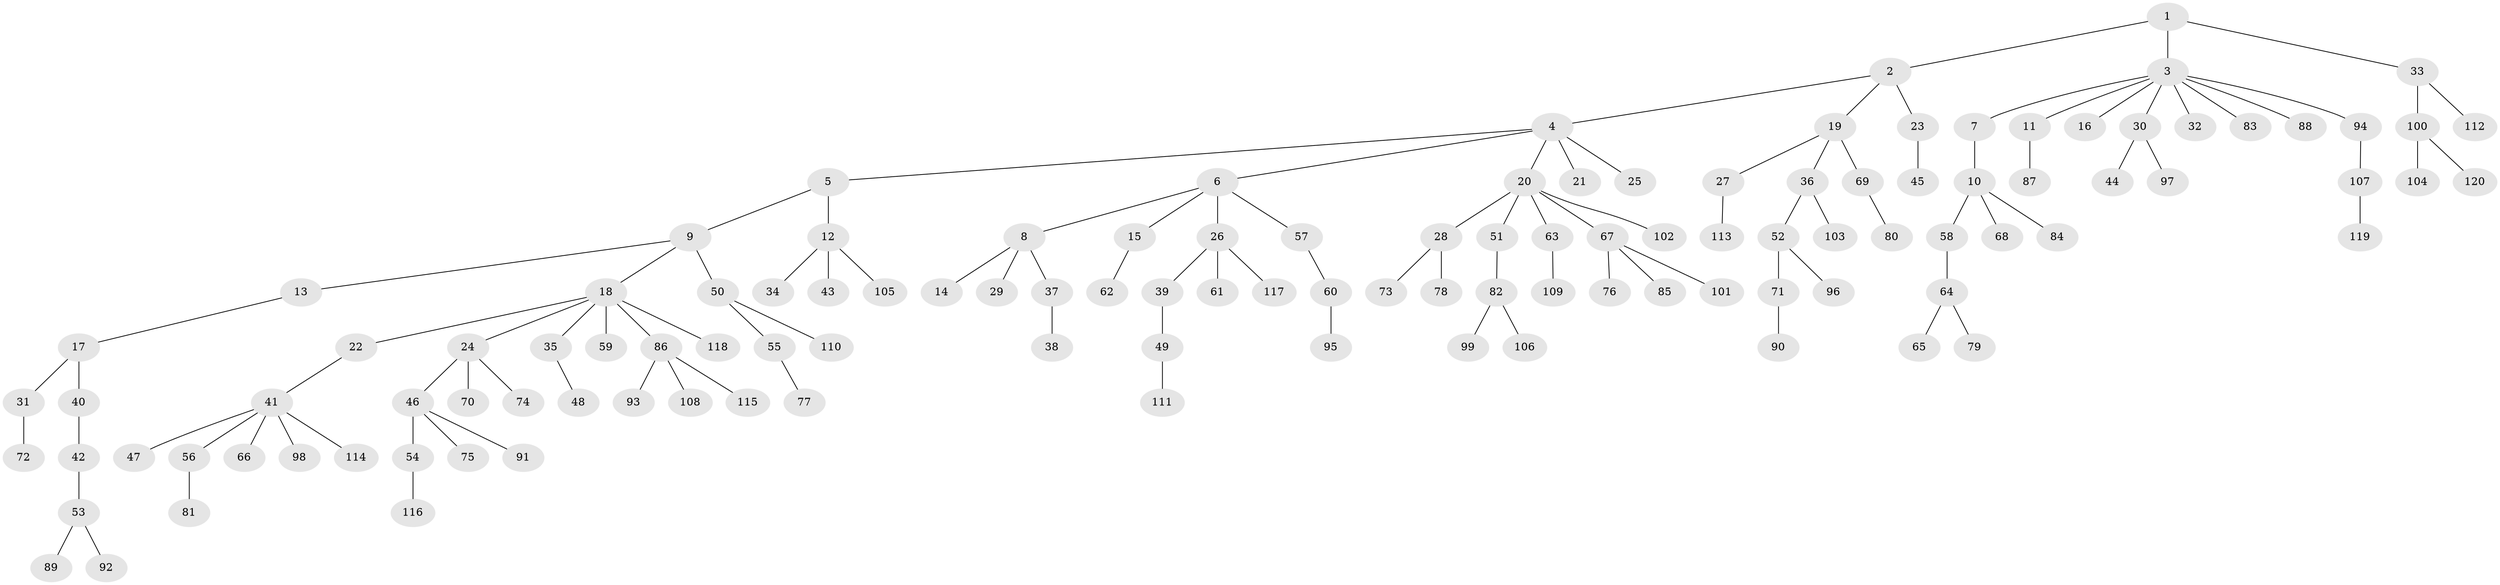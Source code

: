 // coarse degree distribution, {1: 0.9722222222222222, 35: 0.027777777777777776}
// Generated by graph-tools (version 1.1) at 2025/56/03/04/25 21:56:09]
// undirected, 120 vertices, 119 edges
graph export_dot {
graph [start="1"]
  node [color=gray90,style=filled];
  1;
  2;
  3;
  4;
  5;
  6;
  7;
  8;
  9;
  10;
  11;
  12;
  13;
  14;
  15;
  16;
  17;
  18;
  19;
  20;
  21;
  22;
  23;
  24;
  25;
  26;
  27;
  28;
  29;
  30;
  31;
  32;
  33;
  34;
  35;
  36;
  37;
  38;
  39;
  40;
  41;
  42;
  43;
  44;
  45;
  46;
  47;
  48;
  49;
  50;
  51;
  52;
  53;
  54;
  55;
  56;
  57;
  58;
  59;
  60;
  61;
  62;
  63;
  64;
  65;
  66;
  67;
  68;
  69;
  70;
  71;
  72;
  73;
  74;
  75;
  76;
  77;
  78;
  79;
  80;
  81;
  82;
  83;
  84;
  85;
  86;
  87;
  88;
  89;
  90;
  91;
  92;
  93;
  94;
  95;
  96;
  97;
  98;
  99;
  100;
  101;
  102;
  103;
  104;
  105;
  106;
  107;
  108;
  109;
  110;
  111;
  112;
  113;
  114;
  115;
  116;
  117;
  118;
  119;
  120;
  1 -- 2;
  1 -- 3;
  1 -- 33;
  2 -- 4;
  2 -- 19;
  2 -- 23;
  3 -- 7;
  3 -- 11;
  3 -- 16;
  3 -- 30;
  3 -- 32;
  3 -- 83;
  3 -- 88;
  3 -- 94;
  4 -- 5;
  4 -- 6;
  4 -- 20;
  4 -- 21;
  4 -- 25;
  5 -- 9;
  5 -- 12;
  6 -- 8;
  6 -- 15;
  6 -- 26;
  6 -- 57;
  7 -- 10;
  8 -- 14;
  8 -- 29;
  8 -- 37;
  9 -- 13;
  9 -- 18;
  9 -- 50;
  10 -- 58;
  10 -- 68;
  10 -- 84;
  11 -- 87;
  12 -- 34;
  12 -- 43;
  12 -- 105;
  13 -- 17;
  15 -- 62;
  17 -- 31;
  17 -- 40;
  18 -- 22;
  18 -- 24;
  18 -- 35;
  18 -- 59;
  18 -- 86;
  18 -- 118;
  19 -- 27;
  19 -- 36;
  19 -- 69;
  20 -- 28;
  20 -- 51;
  20 -- 63;
  20 -- 67;
  20 -- 102;
  22 -- 41;
  23 -- 45;
  24 -- 46;
  24 -- 70;
  24 -- 74;
  26 -- 39;
  26 -- 61;
  26 -- 117;
  27 -- 113;
  28 -- 73;
  28 -- 78;
  30 -- 44;
  30 -- 97;
  31 -- 72;
  33 -- 100;
  33 -- 112;
  35 -- 48;
  36 -- 52;
  36 -- 103;
  37 -- 38;
  39 -- 49;
  40 -- 42;
  41 -- 47;
  41 -- 56;
  41 -- 66;
  41 -- 98;
  41 -- 114;
  42 -- 53;
  46 -- 54;
  46 -- 75;
  46 -- 91;
  49 -- 111;
  50 -- 55;
  50 -- 110;
  51 -- 82;
  52 -- 71;
  52 -- 96;
  53 -- 89;
  53 -- 92;
  54 -- 116;
  55 -- 77;
  56 -- 81;
  57 -- 60;
  58 -- 64;
  60 -- 95;
  63 -- 109;
  64 -- 65;
  64 -- 79;
  67 -- 76;
  67 -- 85;
  67 -- 101;
  69 -- 80;
  71 -- 90;
  82 -- 99;
  82 -- 106;
  86 -- 93;
  86 -- 108;
  86 -- 115;
  94 -- 107;
  100 -- 104;
  100 -- 120;
  107 -- 119;
}
